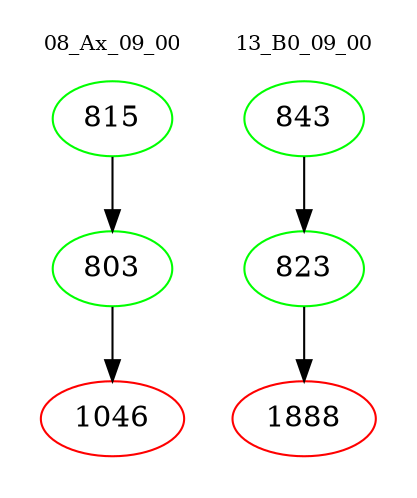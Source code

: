 digraph{
subgraph cluster_0 {
color = white
label = "08_Ax_09_00";
fontsize=10;
T0_815 [label="815", color="green"]
T0_815 -> T0_803 [color="black"]
T0_803 [label="803", color="green"]
T0_803 -> T0_1046 [color="black"]
T0_1046 [label="1046", color="red"]
}
subgraph cluster_1 {
color = white
label = "13_B0_09_00";
fontsize=10;
T1_843 [label="843", color="green"]
T1_843 -> T1_823 [color="black"]
T1_823 [label="823", color="green"]
T1_823 -> T1_1888 [color="black"]
T1_1888 [label="1888", color="red"]
}
}
